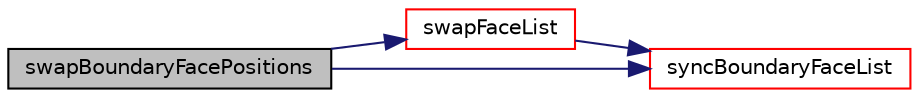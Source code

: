 digraph "swapBoundaryFacePositions"
{
  bgcolor="transparent";
  edge [fontname="Helvetica",fontsize="10",labelfontname="Helvetica",labelfontsize="10"];
  node [fontname="Helvetica",fontsize="10",shape=record];
  rankdir="LR";
  Node1 [label="swapBoundaryFacePositions",height=0.2,width=0.4,color="black", fillcolor="grey75", style="filled", fontcolor="black"];
  Node1 -> Node2 [color="midnightblue",fontsize="10",style="solid",fontname="Helvetica"];
  Node2 [label="swapFaceList",height=0.2,width=0.4,color="red",URL="$a02636.html#a0a2ccad77335dc7f9439d3933cf109e0",tooltip="Swap coupled face values. "];
  Node2 -> Node3 [color="midnightblue",fontsize="10",style="solid",fontname="Helvetica"];
  Node3 [label="syncBoundaryFaceList",height=0.2,width=0.4,color="red",URL="$a02636.html#abfef71f4706b88c9184fcae7352d0903",tooltip="Synchronize values on boundary faces only. "];
  Node1 -> Node3 [color="midnightblue",fontsize="10",style="solid",fontname="Helvetica"];
}
